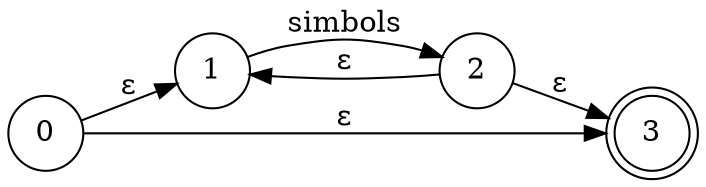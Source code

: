 digraph afd {
rankdir=LR;
node [shape=circle];
"0"->"1"[label="ε"]
"0"->"3"[label="ε"]
"2"->"1"[label="ε"]
"1"->"2"[label="simbols"]
"2"->"3"[label="ε"]
3[shape=doublecircle,label=3]
}